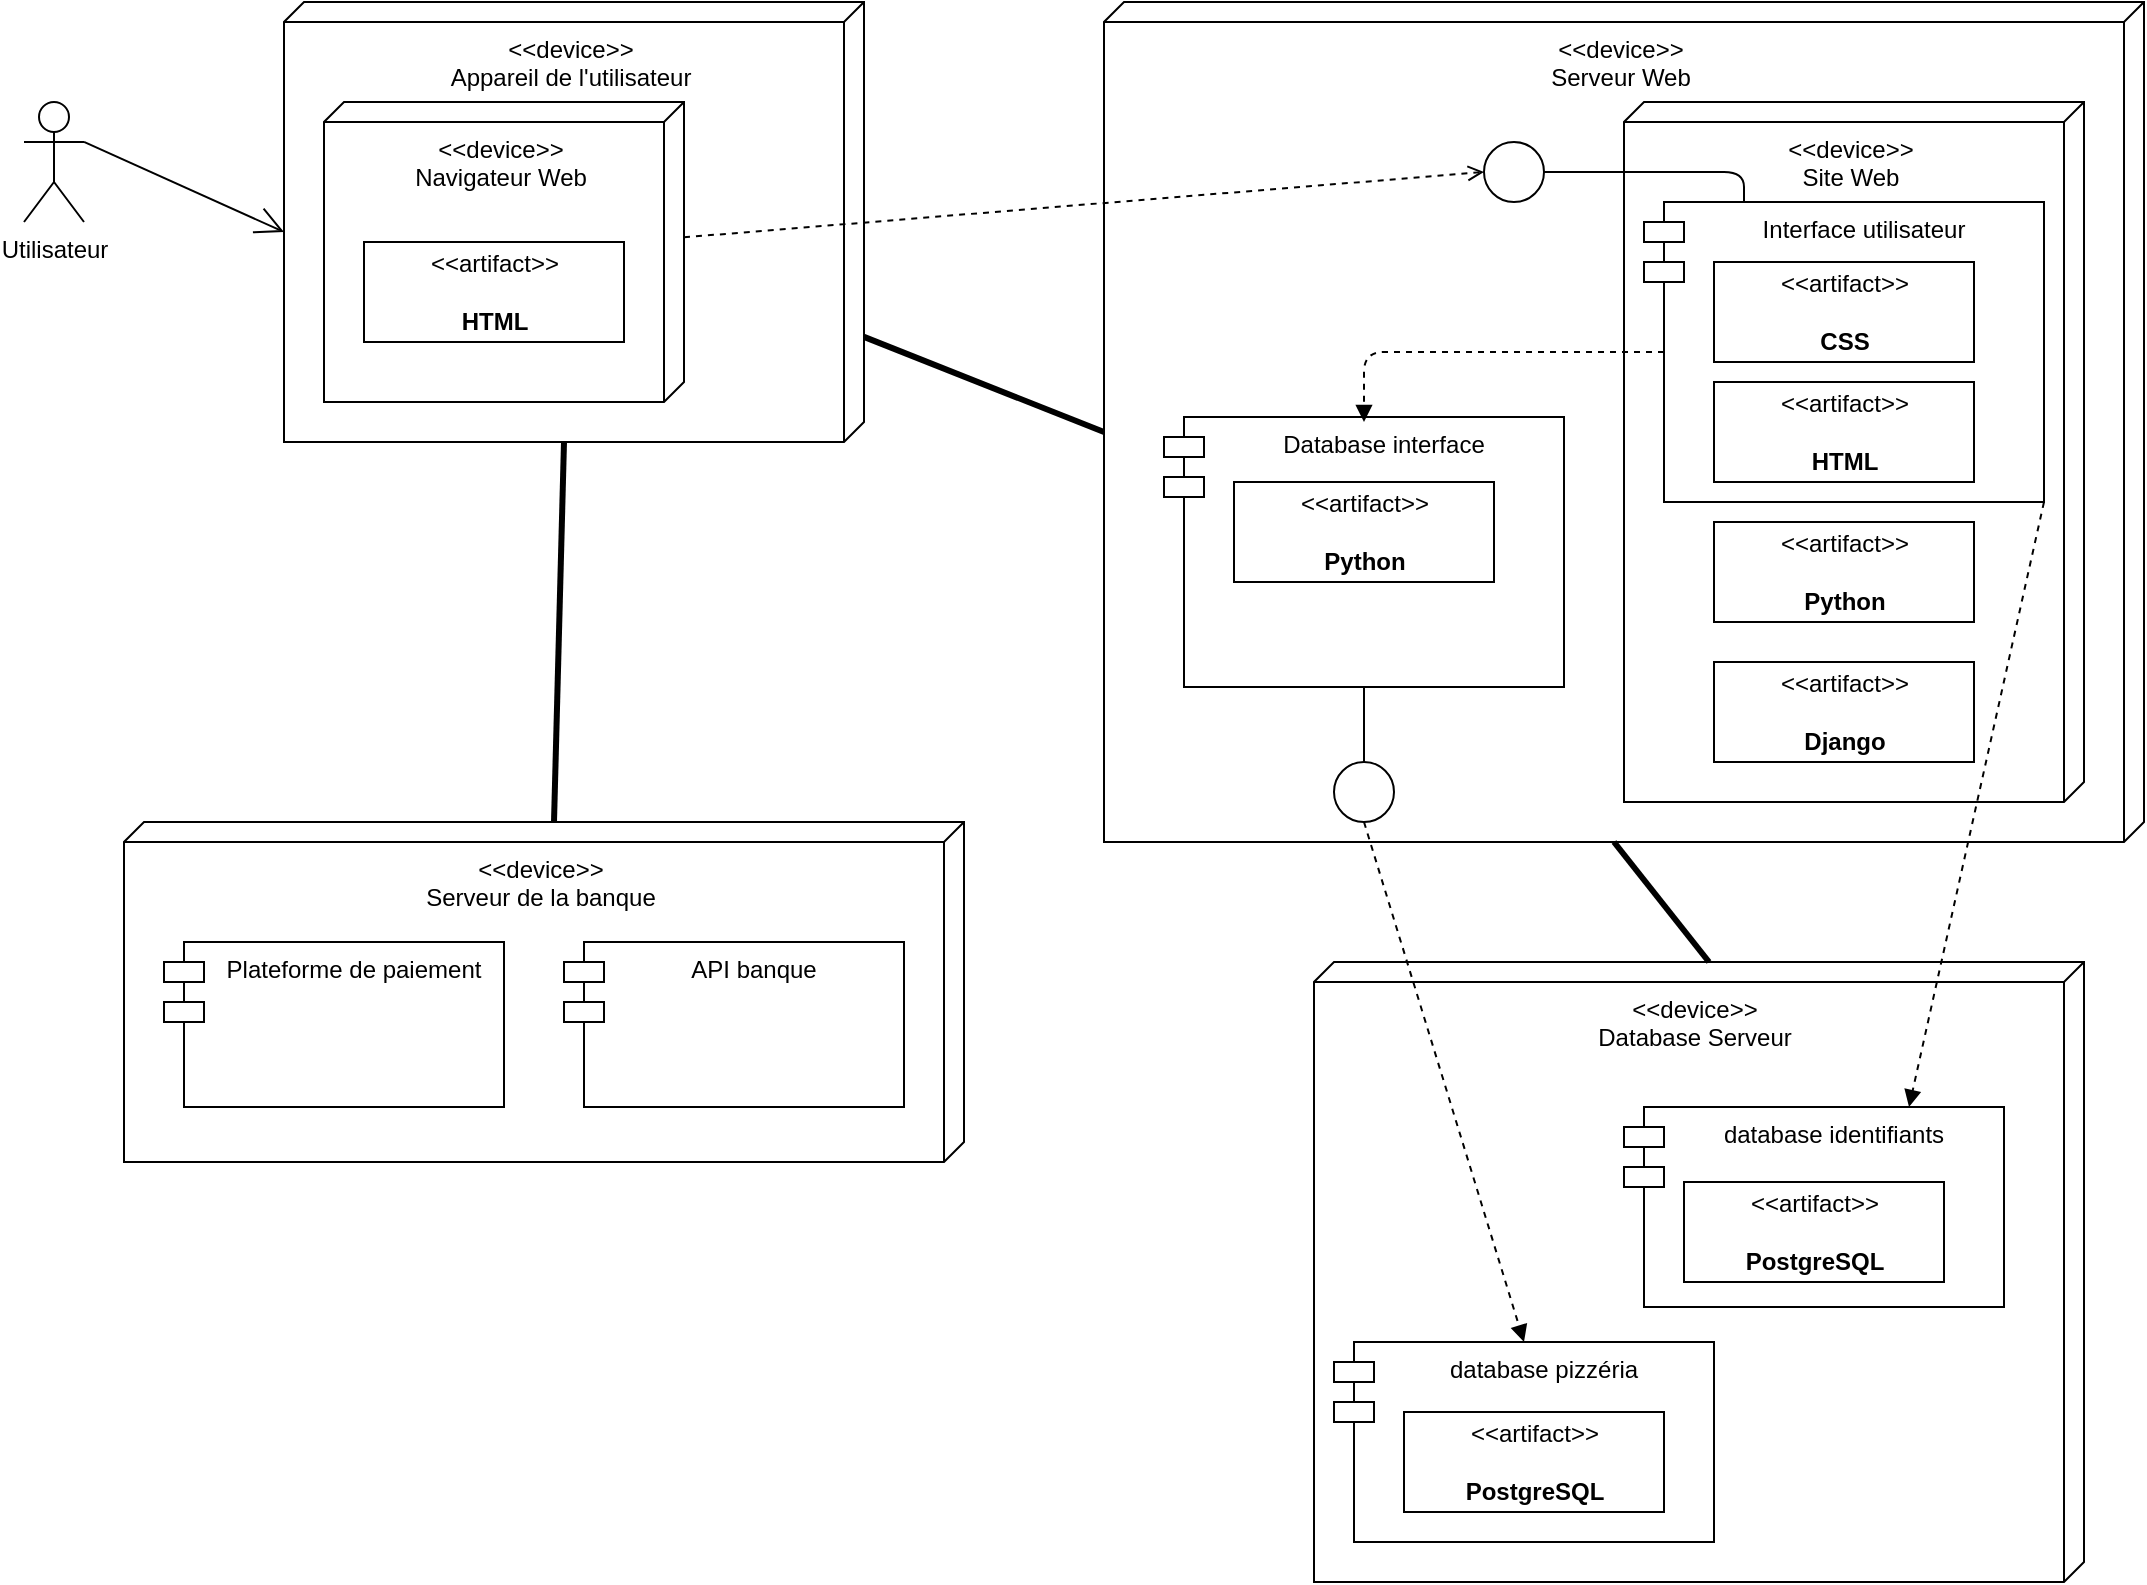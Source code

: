 <mxfile version="14.6.13" type="device"><diagram name="Page-1" id="5f0bae14-7c28-e335-631c-24af17079c00"><mxGraphModel dx="1426" dy="905" grid="1" gridSize="10" guides="1" tooltips="1" connect="1" arrows="1" fold="1" page="1" pageScale="1" pageWidth="1100" pageHeight="850" background="#ffffff" math="0" shadow="0"><root><mxCell id="0"/><mxCell id="1" parent="0"/><mxCell id="YZ9HP45Q6vPRIkY86-D7-1" value="Utilisateur" style="shape=umlActor;verticalLabelPosition=bottom;verticalAlign=top;html=1;outlineConnect=0;" vertex="1" parent="1"><mxGeometry x="20" y="90" width="30" height="60" as="geometry"/></mxCell><mxCell id="YZ9HP45Q6vPRIkY86-D7-11" value="&amp;lt;&amp;lt;device&amp;gt;&amp;gt;&lt;br&gt;Appareil de l'utilisateur" style="verticalAlign=top;align=center;shape=cube;size=10;direction=south;html=1;boundedLbl=1;spacingLeft=5;" vertex="1" parent="1"><mxGeometry x="150" y="40" width="290" height="220" as="geometry"/></mxCell><mxCell id="YZ9HP45Q6vPRIkY86-D7-6" value="&amp;lt;&amp;lt;device&amp;gt;&amp;gt;&lt;br&gt;Serveur Web" style="verticalAlign=top;align=center;shape=cube;size=10;direction=south;html=1;boundedLbl=1;spacingLeft=5;" vertex="1" parent="1"><mxGeometry x="560" y="40" width="520" height="420" as="geometry"/></mxCell><mxCell id="YZ9HP45Q6vPRIkY86-D7-7" value="&amp;lt;&amp;lt;device&amp;gt;&amp;gt;&lt;br&gt;Database Serveur" style="verticalAlign=top;align=center;shape=cube;size=10;direction=south;html=1;boundedLbl=1;spacingLeft=5;" vertex="1" parent="1"><mxGeometry x="665" y="520" width="385" height="310" as="geometry"/></mxCell><mxCell id="YZ9HP45Q6vPRIkY86-D7-8" value="&amp;lt;&amp;lt;device&amp;gt;&amp;gt;&lt;br&gt;Serveur de la banque" style="verticalAlign=top;align=center;shape=cube;size=10;direction=south;html=1;boundedLbl=1;spacingLeft=5;" vertex="1" parent="1"><mxGeometry x="70" y="450" width="420" height="170" as="geometry"/></mxCell><mxCell id="YZ9HP45Q6vPRIkY86-D7-13" value="&amp;lt;&amp;lt;device&amp;gt;&amp;gt;&lt;br&gt;Navigateur Web" style="verticalAlign=top;align=center;shape=cube;size=10;direction=south;html=1;boundedLbl=1;spacingLeft=5;" vertex="1" parent="1"><mxGeometry x="170" y="90" width="180" height="150" as="geometry"/></mxCell><mxCell id="YZ9HP45Q6vPRIkY86-D7-9" value="&amp;lt;&amp;lt;artifact&amp;gt;&amp;gt;&lt;br&gt;&lt;br&gt;&lt;b&gt;HTML&lt;/b&gt;" style="text;html=1;align=center;verticalAlign=middle;dashed=0;fillColor=#ffffff;strokeColor=#000000;" vertex="1" parent="1"><mxGeometry x="190" y="160" width="130" height="50" as="geometry"/></mxCell><mxCell id="YZ9HP45Q6vPRIkY86-D7-14" value="Database interface" style="shape=module;align=left;spacingLeft=20;align=center;verticalAlign=top;" vertex="1" parent="1"><mxGeometry x="590" y="247.5" width="200" height="135" as="geometry"/></mxCell><mxCell id="YZ9HP45Q6vPRIkY86-D7-15" value="database pizzéria" style="shape=module;align=left;spacingLeft=20;align=center;verticalAlign=top;" vertex="1" parent="1"><mxGeometry x="675" y="710" width="190" height="100" as="geometry"/></mxCell><mxCell id="YZ9HP45Q6vPRIkY86-D7-16" value="&amp;lt;&amp;lt;artifact&amp;gt;&amp;gt;&lt;br&gt;&lt;br&gt;&lt;b&gt;PostgreSQL&lt;/b&gt;" style="text;html=1;align=center;verticalAlign=middle;dashed=0;fillColor=#ffffff;strokeColor=#000000;" vertex="1" parent="1"><mxGeometry x="710" y="745" width="130" height="50" as="geometry"/></mxCell><mxCell id="YZ9HP45Q6vPRIkY86-D7-20" value="&amp;lt;&amp;lt;device&amp;gt;&amp;gt;&lt;br&gt;Site Web" style="verticalAlign=top;align=center;shape=cube;size=10;direction=south;html=1;boundedLbl=1;spacingLeft=5;" vertex="1" parent="1"><mxGeometry x="820" y="90" width="230" height="350" as="geometry"/></mxCell><mxCell id="YZ9HP45Q6vPRIkY86-D7-10" value="Interface utilisateur" style="shape=module;align=left;spacingLeft=20;align=center;verticalAlign=top;" vertex="1" parent="1"><mxGeometry x="830" y="140" width="200" height="150" as="geometry"/></mxCell><mxCell id="YZ9HP45Q6vPRIkY86-D7-19" value="&amp;lt;&amp;lt;artifact&amp;gt;&amp;gt;&lt;br&gt;&lt;br&gt;&lt;b&gt;CSS&lt;/b&gt;" style="text;html=1;align=center;verticalAlign=middle;dashed=0;fillColor=#ffffff;strokeColor=#000000;" vertex="1" parent="1"><mxGeometry x="865" y="170" width="130" height="50" as="geometry"/></mxCell><mxCell id="YZ9HP45Q6vPRIkY86-D7-18" value="&amp;lt;&amp;lt;artifact&amp;gt;&amp;gt;&lt;br&gt;&lt;br&gt;&lt;b&gt;HTML&lt;/b&gt;" style="text;html=1;align=center;verticalAlign=middle;dashed=0;fillColor=#ffffff;strokeColor=#000000;" vertex="1" parent="1"><mxGeometry x="865" y="230" width="130" height="50" as="geometry"/></mxCell><mxCell id="YZ9HP45Q6vPRIkY86-D7-21" value="Plateforme de paiement" style="shape=module;align=left;spacingLeft=20;align=center;verticalAlign=top;" vertex="1" parent="1"><mxGeometry x="90" y="510" width="170" height="82.5" as="geometry"/></mxCell><mxCell id="YZ9HP45Q6vPRIkY86-D7-22" value="API banque" style="shape=module;align=left;spacingLeft=20;align=center;verticalAlign=top;" vertex="1" parent="1"><mxGeometry x="290" y="510" width="170" height="82.5" as="geometry"/></mxCell><mxCell id="YZ9HP45Q6vPRIkY86-D7-23" value="database identifiants" style="shape=module;align=left;spacingLeft=20;align=center;verticalAlign=top;" vertex="1" parent="1"><mxGeometry x="820" y="592.5" width="190" height="100" as="geometry"/></mxCell><mxCell id="YZ9HP45Q6vPRIkY86-D7-24" value="&amp;lt;&amp;lt;artifact&amp;gt;&amp;gt;&lt;br&gt;&lt;br&gt;&lt;b&gt;PostgreSQL&lt;/b&gt;" style="text;html=1;align=center;verticalAlign=middle;dashed=0;fillColor=#ffffff;strokeColor=#000000;" vertex="1" parent="1"><mxGeometry x="850" y="630" width="130" height="50" as="geometry"/></mxCell><mxCell id="YZ9HP45Q6vPRIkY86-D7-25" value="&amp;lt;&amp;lt;artifact&amp;gt;&amp;gt;&lt;br&gt;&lt;br&gt;&lt;b&gt;Python&lt;/b&gt;" style="text;html=1;align=center;verticalAlign=middle;dashed=0;fillColor=#ffffff;strokeColor=#000000;" vertex="1" parent="1"><mxGeometry x="865" y="300" width="130" height="50" as="geometry"/></mxCell><mxCell id="YZ9HP45Q6vPRIkY86-D7-26" value="&amp;lt;&amp;lt;artifact&amp;gt;&amp;gt;&lt;br&gt;&lt;br&gt;&lt;b&gt;Django&lt;/b&gt;" style="text;html=1;align=center;verticalAlign=middle;dashed=0;fillColor=#ffffff;strokeColor=#000000;" vertex="1" parent="1"><mxGeometry x="865" y="370" width="130" height="50" as="geometry"/></mxCell><mxCell id="YZ9HP45Q6vPRIkY86-D7-27" value="&amp;lt;&amp;lt;artifact&amp;gt;&amp;gt;&lt;br&gt;&lt;br&gt;&lt;b&gt;Python&lt;/b&gt;" style="text;html=1;align=center;verticalAlign=middle;dashed=0;fillColor=#ffffff;strokeColor=#000000;" vertex="1" parent="1"><mxGeometry x="625" y="280" width="130" height="50" as="geometry"/></mxCell><mxCell id="YZ9HP45Q6vPRIkY86-D7-32" value="" style="html=1;verticalAlign=bottom;labelBackgroundColor=none;endArrow=block;endFill=1;dashed=1;exitX=0;exitY=0.5;exitDx=10;exitDy=0;exitPerimeter=0;" edge="1" parent="1" source="YZ9HP45Q6vPRIkY86-D7-10"><mxGeometry width="160" relative="1" as="geometry"><mxPoint x="620" y="210" as="sourcePoint"/><mxPoint x="690" y="250" as="targetPoint"/><Array as="points"><mxPoint x="690" y="215"/></Array></mxGeometry></mxCell><mxCell id="YZ9HP45Q6vPRIkY86-D7-35" value="" style="ellipse;html=1;" vertex="1" parent="1"><mxGeometry x="675" y="420" width="30" height="30" as="geometry"/></mxCell><mxCell id="YZ9HP45Q6vPRIkY86-D7-43" value="" style="endArrow=none;html=1;endSize=12;startArrow=none;startSize=14;startFill=0;edgeStyle=orthogonalEdgeStyle;align=center;verticalAlign=bottom;endFill=0;entryX=0.5;entryY=1;entryDx=0;entryDy=0;exitX=0.5;exitY=0;exitDx=0;exitDy=0;" edge="1" parent="1" source="YZ9HP45Q6vPRIkY86-D7-35" target="YZ9HP45Q6vPRIkY86-D7-14"><mxGeometry y="3" relative="1" as="geometry"><mxPoint x="690" y="410" as="sourcePoint"/><mxPoint x="730" y="480" as="targetPoint"/></mxGeometry></mxCell><mxCell id="YZ9HP45Q6vPRIkY86-D7-44" value="" style="html=1;verticalAlign=bottom;labelBackgroundColor=none;endArrow=block;endFill=1;dashed=1;exitX=0.5;exitY=1;exitDx=0;exitDy=0;entryX=0.5;entryY=0;entryDx=0;entryDy=0;" edge="1" parent="1" source="YZ9HP45Q6vPRIkY86-D7-35" target="YZ9HP45Q6vPRIkY86-D7-15"><mxGeometry width="160" relative="1" as="geometry"><mxPoint x="625" y="685" as="sourcePoint"/><mxPoint x="475" y="720" as="targetPoint"/><Array as="points"/></mxGeometry></mxCell><mxCell id="YZ9HP45Q6vPRIkY86-D7-46" value="" style="html=1;verticalAlign=bottom;labelBackgroundColor=none;endArrow=block;endFill=1;dashed=1;exitX=1;exitY=1;exitDx=0;exitDy=0;entryX=0.75;entryY=0;entryDx=0;entryDy=0;" edge="1" parent="1" source="YZ9HP45Q6vPRIkY86-D7-10" target="YZ9HP45Q6vPRIkY86-D7-23"><mxGeometry width="160" relative="1" as="geometry"><mxPoint x="700" y="460" as="sourcePoint"/><mxPoint x="785" y="620" as="targetPoint"/><Array as="points"/></mxGeometry></mxCell><mxCell id="YZ9HP45Q6vPRIkY86-D7-47" value="" style="ellipse;html=1;" vertex="1" parent="1"><mxGeometry x="750" y="110" width="30" height="30" as="geometry"/></mxCell><mxCell id="YZ9HP45Q6vPRIkY86-D7-48" value="" style="endArrow=none;html=1;endSize=12;startArrow=none;startSize=14;startFill=0;edgeStyle=orthogonalEdgeStyle;align=center;verticalAlign=bottom;endFill=0;entryX=0.25;entryY=0;entryDx=0;entryDy=0;" edge="1" parent="1" source="YZ9HP45Q6vPRIkY86-D7-47" target="YZ9HP45Q6vPRIkY86-D7-10"><mxGeometry y="3" relative="1" as="geometry"><mxPoint x="755" y="177.5" as="sourcePoint"/><mxPoint x="755" y="140" as="targetPoint"/></mxGeometry></mxCell><mxCell id="YZ9HP45Q6vPRIkY86-D7-50" value="" style="html=1;verticalAlign=bottom;labelBackgroundColor=none;endArrow=open;endFill=0;dashed=1;entryX=0;entryY=0.5;entryDx=0;entryDy=0;" edge="1" parent="1" source="YZ9HP45Q6vPRIkY86-D7-13" target="YZ9HP45Q6vPRIkY86-D7-47"><mxGeometry width="160" relative="1" as="geometry"><mxPoint x="260" y="710" as="sourcePoint"/><mxPoint x="420" y="710" as="targetPoint"/></mxGeometry></mxCell><mxCell id="YZ9HP45Q6vPRIkY86-D7-52" value="" style="endArrow=none;startArrow=none;endFill=0;startFill=0;endSize=8;html=1;verticalAlign=bottom;labelBackgroundColor=none;strokeWidth=3;entryX=0;entryY=0;entryDx=215;entryDy=520;entryPerimeter=0;" edge="1" parent="1" source="YZ9HP45Q6vPRIkY86-D7-11" target="YZ9HP45Q6vPRIkY86-D7-6"><mxGeometry width="160" relative="1" as="geometry"><mxPoint x="460" y="214.5" as="sourcePoint"/><mxPoint x="620" y="214.5" as="targetPoint"/></mxGeometry></mxCell><mxCell id="YZ9HP45Q6vPRIkY86-D7-53" value="" style="endArrow=none;startArrow=none;endFill=0;startFill=0;endSize=8;html=1;verticalAlign=bottom;labelBackgroundColor=none;strokeWidth=3;entryX=0;entryY=0;entryDx=420;entryDy=265;entryPerimeter=0;exitX=0;exitY=0;exitDx=0;exitDy=187.5;exitPerimeter=0;" edge="1" parent="1" source="YZ9HP45Q6vPRIkY86-D7-7" target="YZ9HP45Q6vPRIkY86-D7-6"><mxGeometry width="160" relative="1" as="geometry"><mxPoint x="480" y="520" as="sourcePoint"/><mxPoint x="640" y="520" as="targetPoint"/></mxGeometry></mxCell><mxCell id="YZ9HP45Q6vPRIkY86-D7-54" value="" style="endArrow=none;startArrow=none;endFill=0;startFill=0;endSize=8;html=1;verticalAlign=bottom;labelBackgroundColor=none;strokeWidth=3;entryX=0;entryY=0;entryDx=220;entryDy=150;entryPerimeter=0;exitX=0;exitY=0;exitDx=0;exitDy=205;exitPerimeter=0;" edge="1" parent="1" source="YZ9HP45Q6vPRIkY86-D7-8" target="YZ9HP45Q6vPRIkY86-D7-11"><mxGeometry width="160" relative="1" as="geometry"><mxPoint x="80" y="350" as="sourcePoint"/><mxPoint x="240" y="350" as="targetPoint"/></mxGeometry></mxCell><mxCell id="YZ9HP45Q6vPRIkY86-D7-55" value="" style="endArrow=open;endFill=1;endSize=12;html=1;entryX=0;entryY=0;entryDx=115;entryDy=290;entryPerimeter=0;exitX=1;exitY=0.333;exitDx=0;exitDy=0;exitPerimeter=0;" edge="1" parent="1" source="YZ9HP45Q6vPRIkY86-D7-1" target="YZ9HP45Q6vPRIkY86-D7-11"><mxGeometry width="160" relative="1" as="geometry"><mxPoint x="30" y="210" as="sourcePoint"/><mxPoint x="190" y="210" as="targetPoint"/></mxGeometry></mxCell></root></mxGraphModel></diagram></mxfile>